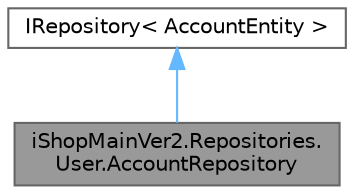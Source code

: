 digraph "iShopMainVer2.Repositories.User.AccountRepository"
{
 // LATEX_PDF_SIZE
  bgcolor="transparent";
  edge [fontname=Helvetica,fontsize=10,labelfontname=Helvetica,labelfontsize=10];
  node [fontname=Helvetica,fontsize=10,shape=box,height=0.2,width=0.4];
  Node1 [id="Node000001",label="iShopMainVer2.Repositories.\lUser.AccountRepository",height=0.2,width=0.4,color="gray40", fillcolor="grey60", style="filled", fontcolor="black",tooltip=" "];
  Node2 -> Node1 [id="edge1_Node000001_Node000002",dir="back",color="steelblue1",style="solid",tooltip=" "];
  Node2 [id="Node000002",label="IRepository\< AccountEntity \>",height=0.2,width=0.4,color="gray40", fillcolor="white", style="filled",URL="$interfacei_shop_main_ver2_1_1_repositories_1_1_user_1_1_i_repository.html",tooltip=" "];
}
